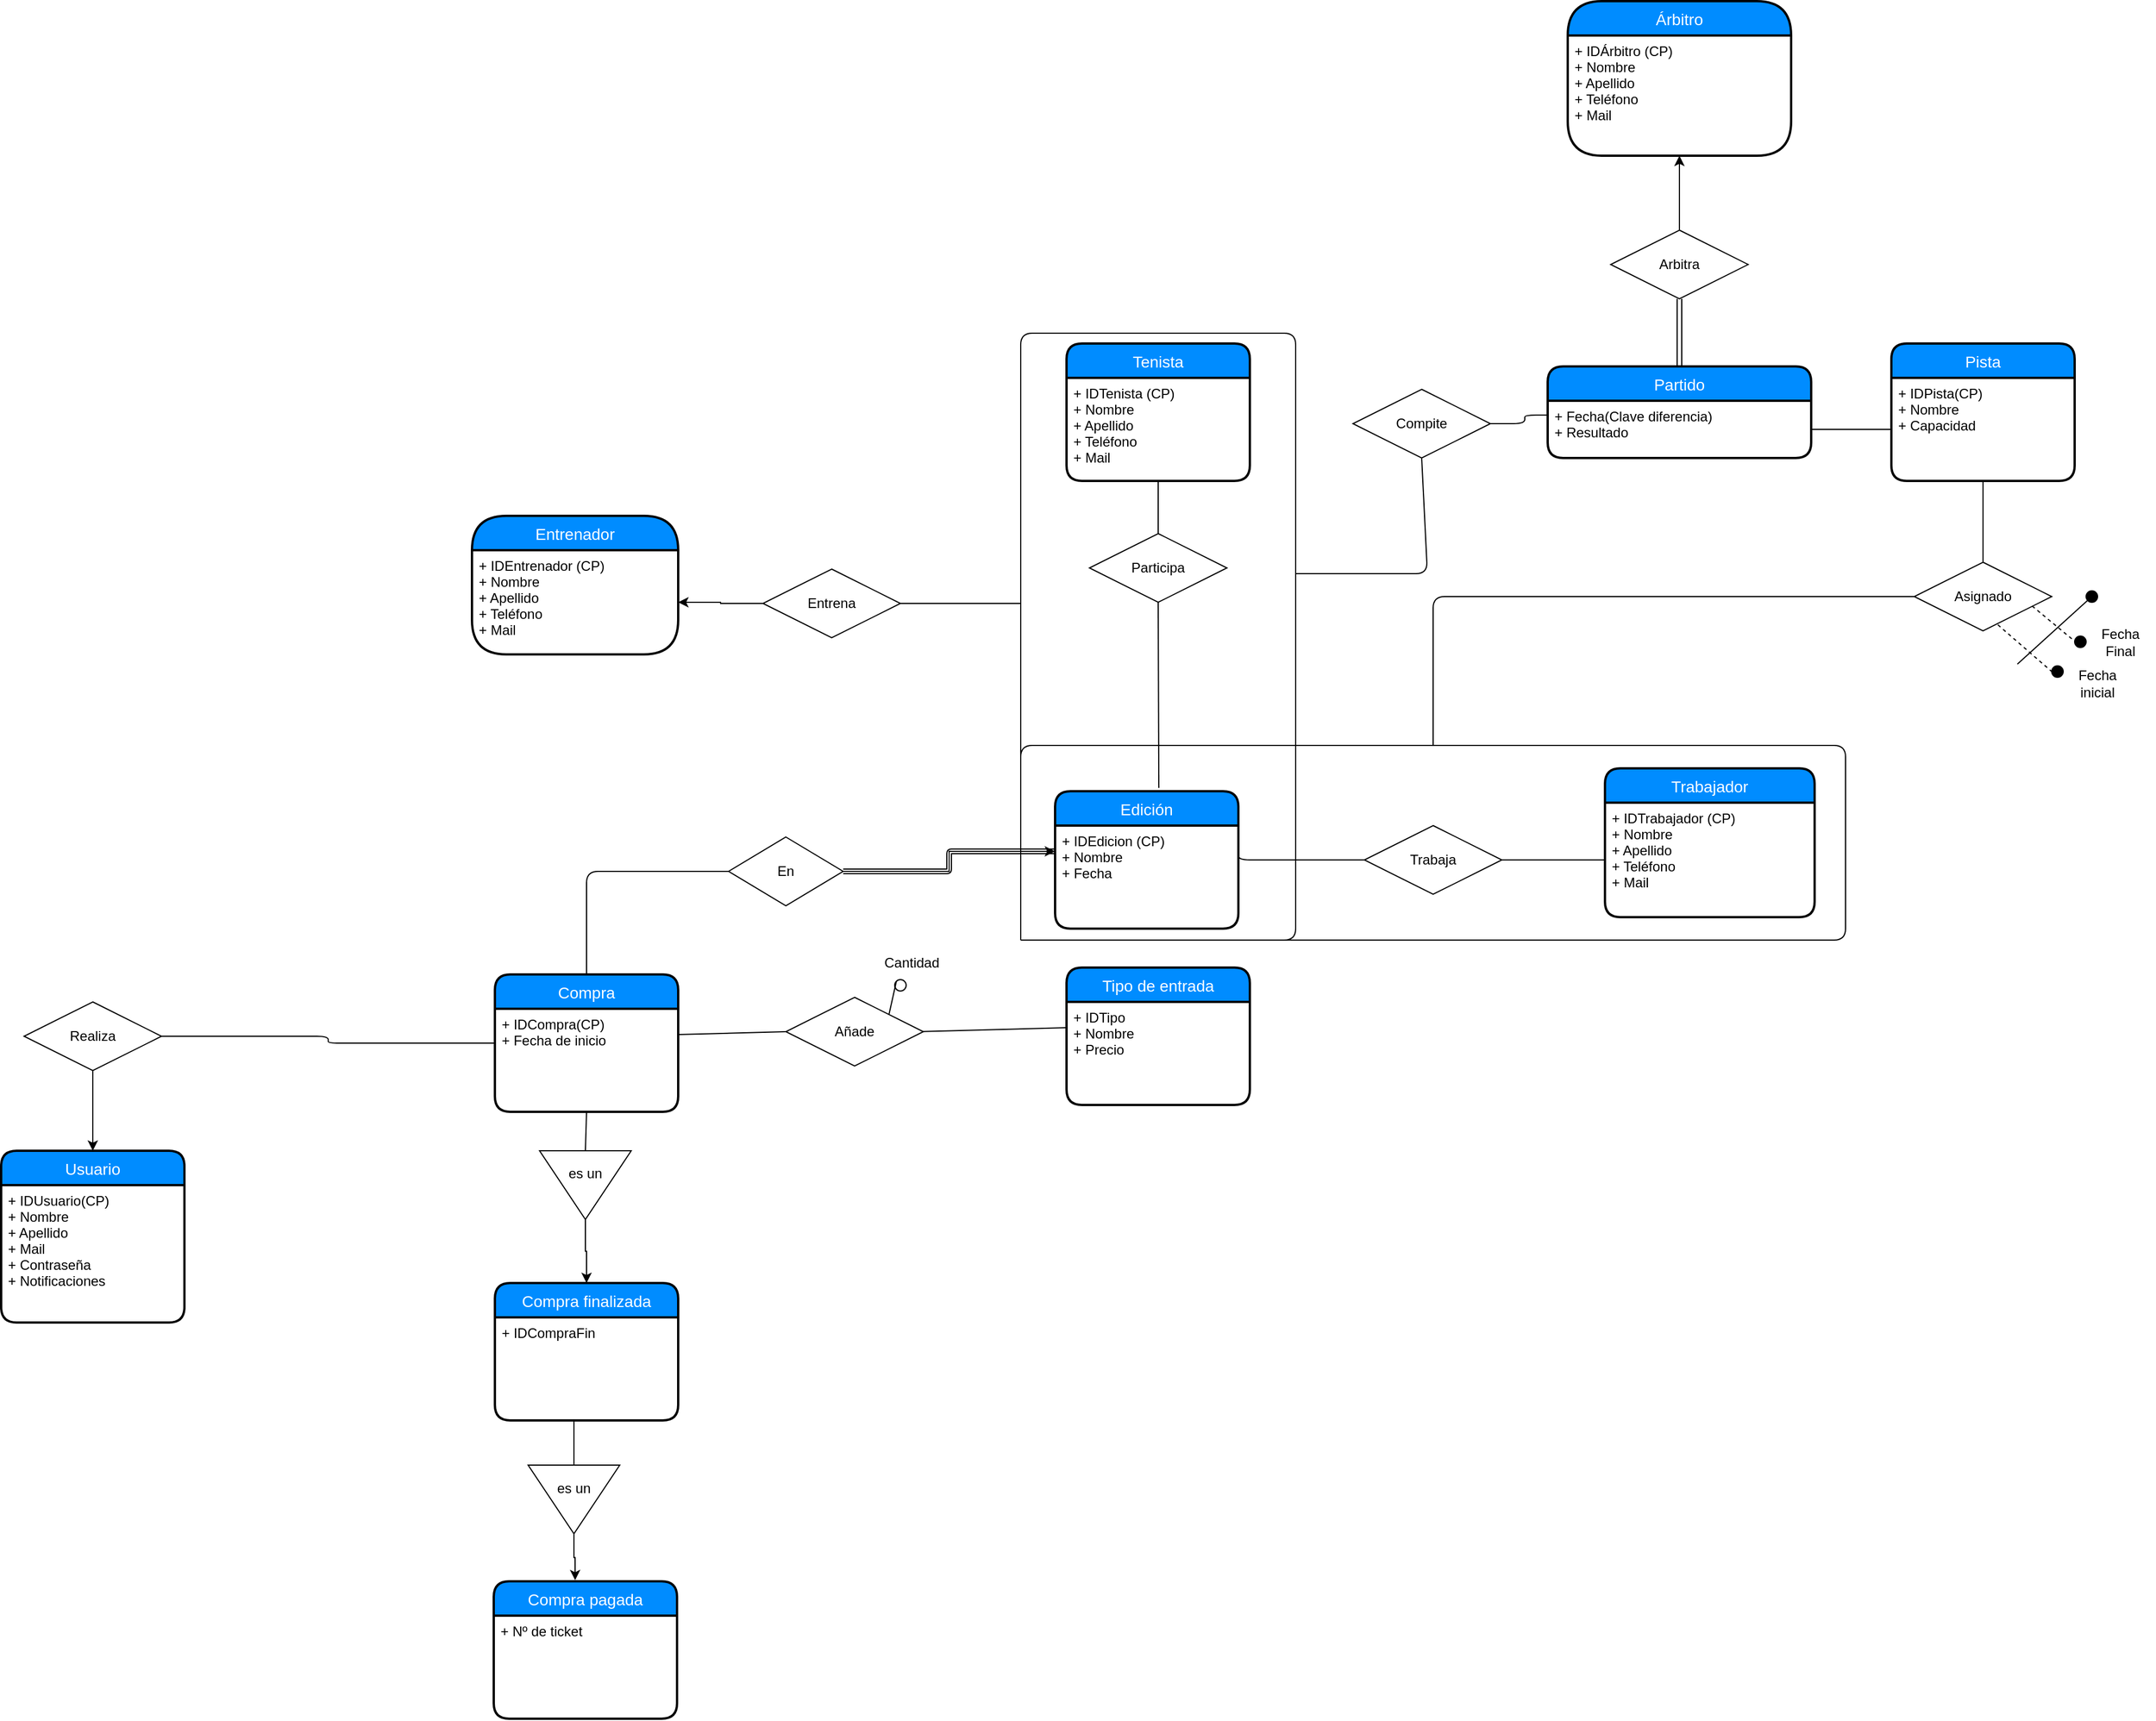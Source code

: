 <mxfile version="12.4.2" type="google" pages="1"><diagram id="DaC4ZoF7QkI9iB1rrZ9z" name="Page-1"><mxGraphModel dx="1995" dy="2306" grid="1" gridSize="10" guides="1" tooltips="1" connect="1" arrows="1" fold="1" page="1" pageScale="1" pageWidth="827" pageHeight="1169" math="0" shadow="0"><root><mxCell id="0"/><mxCell id="1" parent="0"/><mxCell id="t3GDjWijd_VYBnVC6owe-16" value="Entrenador" style="swimlane;childLayout=stackLayout;horizontal=1;startSize=30;horizontalStack=0;fillColor=#008cff;fontColor=#FFFFFF;rounded=1;fontSize=14;fontStyle=0;strokeWidth=2;resizeParent=0;resizeLast=1;shadow=0;dashed=0;align=center;arcSize=50;" parent="1" vertex="1"><mxGeometry x="-239" y="29.5" width="180" height="121" as="geometry"><mxRectangle x="420" y="171" width="70" height="30" as="alternateBounds"/></mxGeometry></mxCell><mxCell id="t3GDjWijd_VYBnVC6owe-17" value="+ IDEntrenador (CP)&#xA;+ Nombre&#xA;+ Apellido&#xA;+ Teléfono&#xA;+ Mail&#xA;" style="align=left;strokeColor=none;fillColor=none;spacingLeft=4;fontSize=12;verticalAlign=top;resizable=0;rotatable=0;part=1;" parent="t3GDjWijd_VYBnVC6owe-16" vertex="1"><mxGeometry y="30" width="180" height="91" as="geometry"/></mxCell><mxCell id="t3GDjWijd_VYBnVC6owe-1" value="Edición" style="swimlane;childLayout=stackLayout;horizontal=1;startSize=30;horizontalStack=0;fillColor=#008cff;fontColor=#FFFFFF;rounded=1;fontSize=14;fontStyle=0;strokeWidth=2;resizeParent=0;resizeLast=1;shadow=0;dashed=0;align=center;" parent="1" vertex="1"><mxGeometry x="270" y="270" width="160" height="120" as="geometry"/></mxCell><mxCell id="t3GDjWijd_VYBnVC6owe-2" value="+ IDEdicion (CP)&#xA;+ Nombre&#xA;+ Fecha &#xA;&#xA;" style="align=left;strokeColor=none;fillColor=none;spacingLeft=4;fontSize=12;verticalAlign=top;resizable=0;rotatable=0;part=1;" parent="t3GDjWijd_VYBnVC6owe-1" vertex="1"><mxGeometry y="30" width="160" height="90" as="geometry"/></mxCell><mxCell id="t3GDjWijd_VYBnVC6owe-28" value="Usuario" style="swimlane;childLayout=stackLayout;horizontal=1;startSize=30;horizontalStack=0;fillColor=#008cff;fontColor=#FFFFFF;rounded=1;fontSize=14;fontStyle=0;strokeWidth=2;resizeParent=0;resizeLast=1;shadow=0;dashed=0;align=center;" parent="1" vertex="1"><mxGeometry x="-650" y="584" width="160" height="150" as="geometry"/></mxCell><mxCell id="t3GDjWijd_VYBnVC6owe-29" value="+ IDUsuario(CP)&#xA;+ Nombre&#xA;+ Apellido&#xA;+ Mail&#xA;+ Contraseña&#xA;+ Notificaciones&#xA;" style="align=left;strokeColor=none;fillColor=none;spacingLeft=4;fontSize=12;verticalAlign=top;resizable=0;rotatable=0;part=1;" parent="t3GDjWijd_VYBnVC6owe-28" vertex="1"><mxGeometry y="30" width="160" height="120" as="geometry"/></mxCell><mxCell id="QKCLqDehHOHUrLQiQhXD-5" value="Participa" style="shape=rhombus;perimeter=rhombusPerimeter;whiteSpace=wrap;html=1;align=center;" parent="1" vertex="1"><mxGeometry x="300" y="45" width="120" height="60" as="geometry"/></mxCell><mxCell id="QKCLqDehHOHUrLQiQhXD-6" value="" style="endArrow=none;html=1;rounded=0;exitX=0.5;exitY=0;exitDx=0;exitDy=0;entryX=0.5;entryY=1;entryDx=0;entryDy=0;" parent="1" source="QKCLqDehHOHUrLQiQhXD-5" target="t3GDjWijd_VYBnVC6owe-4" edge="1"><mxGeometry relative="1" as="geometry"><mxPoint x="-290" y="264" as="sourcePoint"/><mxPoint x="360.0" y="-126" as="targetPoint"/></mxGeometry></mxCell><mxCell id="QKCLqDehHOHUrLQiQhXD-13" value="" style="endArrow=none;html=1;rounded=1;exitX=1;exitY=0.25;exitDx=0;exitDy=0;edgeStyle=orthogonalEdgeStyle;entryX=0;entryY=0.5;entryDx=0;entryDy=0;" parent="1" source="t3GDjWijd_VYBnVC6owe-2" target="QKCLqDehHOHUrLQiQhXD-117" edge="1"><mxGeometry relative="1" as="geometry"><mxPoint x="610" y="460" as="sourcePoint"/><mxPoint x="540" y="323" as="targetPoint"/><Array as="points"><mxPoint x="430" y="330"/></Array></mxGeometry></mxCell><mxCell id="QKCLqDehHOHUrLQiQhXD-24" value="" style="endArrow=none;html=1;" parent="1" edge="1"><mxGeometry width="50" height="50" relative="1" as="geometry"><mxPoint x="240" y="390" as="sourcePoint"/><mxPoint x="240" y="400" as="targetPoint"/><Array as="points"><mxPoint x="240" y="230"/><mxPoint x="960" y="230"/><mxPoint x="960" y="400"/><mxPoint x="600" y="400"/></Array></mxGeometry></mxCell><mxCell id="QKCLqDehHOHUrLQiQhXD-74" style="edgeStyle=orthogonalEdgeStyle;rounded=0;orthogonalLoop=1;jettySize=auto;html=1;entryX=1;entryY=0.5;entryDx=0;entryDy=0;exitX=0;exitY=0.5;exitDx=0;exitDy=0;" parent="1" source="QKCLqDehHOHUrLQiQhXD-30" target="t3GDjWijd_VYBnVC6owe-17" edge="1"><mxGeometry relative="1" as="geometry"/></mxCell><mxCell id="QKCLqDehHOHUrLQiQhXD-30" value="Entrena" style="shape=rhombus;perimeter=rhombusPerimeter;whiteSpace=wrap;html=1;align=center;" parent="1" vertex="1"><mxGeometry x="15" y="76" width="120" height="60" as="geometry"/></mxCell><mxCell id="QKCLqDehHOHUrLQiQhXD-32" value="" style="endArrow=none;html=1;rounded=0;exitX=1;exitY=0.5;exitDx=0;exitDy=0;" parent="1" source="QKCLqDehHOHUrLQiQhXD-30" edge="1"><mxGeometry relative="1" as="geometry"><mxPoint x="435" y="170" as="sourcePoint"/><mxPoint x="240" y="106" as="targetPoint"/><Array as="points"/></mxGeometry></mxCell><mxCell id="QKCLqDehHOHUrLQiQhXD-37" value="Asignado" style="shape=rhombus;perimeter=rhombusPerimeter;whiteSpace=wrap;html=1;align=center;" parent="1" vertex="1"><mxGeometry x="1020" y="70" width="120" height="60" as="geometry"/></mxCell><mxCell id="QKCLqDehHOHUrLQiQhXD-46" value="" style="group" parent="1" vertex="1" connectable="0"><mxGeometry x="1190" y="90" width="40" height="40" as="geometry"/></mxCell><mxCell id="QKCLqDehHOHUrLQiQhXD-50" value="Fecha Final" style="text;html=1;strokeColor=none;fillColor=none;align=center;verticalAlign=middle;whiteSpace=wrap;rounded=0;" parent="1" vertex="1"><mxGeometry x="1180" y="130" width="40" height="20" as="geometry"/></mxCell><mxCell id="QKCLqDehHOHUrLQiQhXD-48" value="" style="ellipse;whiteSpace=wrap;html=1;aspect=fixed;fillColor=#000000;" parent="1" vertex="1"><mxGeometry x="1160" y="134.5" width="10" height="10" as="geometry"/></mxCell><mxCell id="QKCLqDehHOHUrLQiQhXD-47" value="" style="endArrow=none;dashed=1;html=1;exitX=0.857;exitY=0.637;exitDx=0;exitDy=0;exitPerimeter=0;" parent="1" source="QKCLqDehHOHUrLQiQhXD-37" edge="1"><mxGeometry width="50" height="50" relative="1" as="geometry"><mxPoint x="1290" y="120" as="sourcePoint"/><mxPoint x="1160" y="139" as="targetPoint"/></mxGeometry></mxCell><mxCell id="QKCLqDehHOHUrLQiQhXD-54" value="" style="endArrow=none;html=1;" parent="1" edge="1"><mxGeometry width="50" height="50" relative="1" as="geometry"><mxPoint x="1110" y="159" as="sourcePoint"/><mxPoint x="1175" y="100" as="targetPoint"/></mxGeometry></mxCell><mxCell id="QKCLqDehHOHUrLQiQhXD-55" value="" style="ellipse;whiteSpace=wrap;html=1;aspect=fixed;fillColor=#000000;" parent="1" vertex="1"><mxGeometry x="1170" y="95" width="10" height="10" as="geometry"/></mxCell><mxCell id="QKCLqDehHOHUrLQiQhXD-3" value="Árbitro" style="swimlane;childLayout=stackLayout;horizontal=1;startSize=30;horizontalStack=0;fillColor=#008cff;fontColor=#FFFFFF;rounded=1;fontSize=14;fontStyle=0;strokeWidth=2;resizeParent=0;resizeLast=1;shadow=0;dashed=0;align=center;arcSize=50;" parent="1" vertex="1"><mxGeometry x="717.5" y="-420" width="195" height="135" as="geometry"><mxRectangle x="420" y="171" width="70" height="30" as="alternateBounds"/></mxGeometry></mxCell><mxCell id="QKCLqDehHOHUrLQiQhXD-4" value="+ IDÁrbitro (CP)&#xA;+ Nombre&#xA;+ Apellido&#xA;+ Teléfono&#xA;+ Mail&#xA;" style="align=left;strokeColor=none;fillColor=none;spacingLeft=4;fontSize=12;verticalAlign=top;resizable=0;rotatable=0;part=1;" parent="QKCLqDehHOHUrLQiQhXD-3" vertex="1"><mxGeometry y="30" width="195" height="105" as="geometry"/></mxCell><mxCell id="QKCLqDehHOHUrLQiQhXD-9" value="" style="endArrow=none;html=1;rounded=0;exitX=0.566;exitY=-0.024;exitDx=0;exitDy=0;exitPerimeter=0;entryX=0.5;entryY=1;entryDx=0;entryDy=0;" parent="1" source="t3GDjWijd_VYBnVC6owe-1" target="QKCLqDehHOHUrLQiQhXD-5" edge="1"><mxGeometry relative="1" as="geometry"><mxPoint x="240" y="540" as="sourcePoint"/><mxPoint x="360" y="-10" as="targetPoint"/></mxGeometry></mxCell><mxCell id="t3GDjWijd_VYBnVC6owe-3" value="Tenista" style="swimlane;childLayout=stackLayout;horizontal=1;startSize=30;horizontalStack=0;fillColor=#008cff;fontColor=#FFFFFF;rounded=1;fontSize=14;fontStyle=0;strokeWidth=2;resizeParent=0;resizeLast=1;shadow=0;dashed=0;align=center;" parent="1" vertex="1"><mxGeometry x="280" y="-121" width="160" height="120" as="geometry"><mxRectangle x="420" y="171" width="70" height="30" as="alternateBounds"/></mxGeometry></mxCell><mxCell id="t3GDjWijd_VYBnVC6owe-4" value="+ IDTenista (CP)&#xA;+ Nombre&#xA;+ Apellido&#xA;+ Teléfono&#xA;+ Mail&#xA;" style="align=left;strokeColor=none;fillColor=none;spacingLeft=4;fontSize=12;verticalAlign=top;resizable=0;rotatable=0;part=1;" parent="t3GDjWijd_VYBnVC6owe-3" vertex="1"><mxGeometry y="30" width="160" height="90" as="geometry"/></mxCell><mxCell id="QKCLqDehHOHUrLQiQhXD-21" value="" style="endArrow=none;html=1;" parent="t3GDjWijd_VYBnVC6owe-3" edge="1"><mxGeometry width="50" height="50" relative="1" as="geometry"><mxPoint x="-40" y="521" as="sourcePoint"/><mxPoint x="-40" y="521" as="targetPoint"/><Array as="points"><mxPoint x="-40" y="-9"/><mxPoint x="200" y="-9"/><mxPoint x="200" y="521"/></Array></mxGeometry></mxCell><mxCell id="t3GDjWijd_VYBnVC6owe-13" value="Pista" style="swimlane;childLayout=stackLayout;horizontal=1;startSize=30;horizontalStack=0;fillColor=#008cff;fontColor=#FFFFFF;rounded=1;fontSize=14;fontStyle=0;strokeWidth=2;resizeParent=0;resizeLast=1;shadow=0;dashed=0;align=center;" parent="1" vertex="1"><mxGeometry x="1000" y="-121" width="160" height="120" as="geometry"/></mxCell><mxCell id="t3GDjWijd_VYBnVC6owe-14" value="+ IDPista(CP)&#xA;+ Nombre&#xA;+ Capacidad&#xA;" style="align=left;strokeColor=none;fillColor=none;spacingLeft=4;fontSize=12;verticalAlign=top;resizable=0;rotatable=0;part=1;" parent="t3GDjWijd_VYBnVC6owe-13" vertex="1"><mxGeometry y="30" width="160" height="90" as="geometry"/></mxCell><mxCell id="QKCLqDehHOHUrLQiQhXD-59" value="Compite" style="shape=rhombus;perimeter=rhombusPerimeter;whiteSpace=wrap;html=1;align=center;" parent="1" vertex="1"><mxGeometry x="530" y="-81" width="120" height="60" as="geometry"/></mxCell><mxCell id="t3GDjWijd_VYBnVC6owe-10" value="Partido" style="swimlane;childLayout=stackLayout;horizontal=1;startSize=30;horizontalStack=0;fillColor=#008cff;fontColor=#FFFFFF;rounded=1;fontSize=14;fontStyle=0;strokeWidth=2;resizeParent=0;resizeLast=1;shadow=0;dashed=0;align=center;" parent="1" vertex="1"><mxGeometry x="700" y="-101" width="230" height="80" as="geometry"/></mxCell><mxCell id="t3GDjWijd_VYBnVC6owe-11" value="+ Fecha(Clave diferencia)&#xA;+ Resultado&#xA;" style="align=left;strokeColor=none;fillColor=none;spacingLeft=4;fontSize=12;verticalAlign=top;resizable=0;rotatable=0;part=1;" parent="t3GDjWijd_VYBnVC6owe-10" vertex="1"><mxGeometry y="30" width="230" height="50" as="geometry"/></mxCell><mxCell id="QKCLqDehHOHUrLQiQhXD-62" value="" style="endArrow=none;html=1;entryX=0;entryY=0.5;entryDx=0;entryDy=0;edgeStyle=orthogonalEdgeStyle;" parent="1" target="QKCLqDehHOHUrLQiQhXD-37" edge="1"><mxGeometry width="50" height="50" relative="1" as="geometry"><mxPoint x="600" y="230" as="sourcePoint"/><mxPoint x="1390" y="-275" as="targetPoint"/><Array as="points"><mxPoint x="600" y="100"/></Array></mxGeometry></mxCell><mxCell id="QKCLqDehHOHUrLQiQhXD-66" value="Fecha inicial" style="text;html=1;strokeColor=none;fillColor=none;align=center;verticalAlign=middle;whiteSpace=wrap;rounded=0;" parent="1" vertex="1"><mxGeometry x="1160" y="165.5" width="40" height="20" as="geometry"/></mxCell><mxCell id="QKCLqDehHOHUrLQiQhXD-67" value="" style="ellipse;whiteSpace=wrap;html=1;aspect=fixed;fillColor=#000000;" parent="1" vertex="1"><mxGeometry x="1140" y="160.5" width="10" height="10" as="geometry"/></mxCell><mxCell id="QKCLqDehHOHUrLQiQhXD-68" value="" style="endArrow=none;dashed=1;html=1;exitX=0.608;exitY=0.911;exitDx=0;exitDy=0;exitPerimeter=0;entryX=0;entryY=0.5;entryDx=0;entryDy=0;" parent="1" source="QKCLqDehHOHUrLQiQhXD-37" target="QKCLqDehHOHUrLQiQhXD-67" edge="1"><mxGeometry width="50" height="50" relative="1" as="geometry"><mxPoint x="1089.84" y="129.22" as="sourcePoint"/><mxPoint x="1127" y="160" as="targetPoint"/></mxGeometry></mxCell><mxCell id="QKCLqDehHOHUrLQiQhXD-70" value="" style="endArrow=none;html=1;entryX=0;entryY=0.5;entryDx=0;entryDy=0;" parent="1" source="t3GDjWijd_VYBnVC6owe-11" target="t3GDjWijd_VYBnVC6owe-14" edge="1"><mxGeometry width="50" height="50" relative="1" as="geometry"><mxPoint x="870" y="80" as="sourcePoint"/><mxPoint x="920" y="30" as="targetPoint"/></mxGeometry></mxCell><mxCell id="QKCLqDehHOHUrLQiQhXD-71" value="" style="endArrow=none;html=1;entryX=0.5;entryY=1;entryDx=0;entryDy=0;" parent="1" target="QKCLqDehHOHUrLQiQhXD-59" edge="1"><mxGeometry width="50" height="50" relative="1" as="geometry"><mxPoint x="480" y="80" as="sourcePoint"/><mxPoint x="580" y="30" as="targetPoint"/><Array as="points"><mxPoint x="595" y="80"/></Array></mxGeometry></mxCell><mxCell id="QKCLqDehHOHUrLQiQhXD-73" value="" style="endArrow=none;html=1;exitX=1;exitY=0.5;exitDx=0;exitDy=0;entryX=0;entryY=0.25;entryDx=0;entryDy=0;edgeStyle=orthogonalEdgeStyle;" parent="1" source="QKCLqDehHOHUrLQiQhXD-59" target="t3GDjWijd_VYBnVC6owe-11" edge="1"><mxGeometry width="50" height="50" relative="1" as="geometry"><mxPoint x="650" y="70" as="sourcePoint"/><mxPoint x="700" y="20" as="targetPoint"/><Array as="points"><mxPoint x="680" y="-51"/><mxPoint x="680" y="-58"/></Array></mxGeometry></mxCell><mxCell id="QKCLqDehHOHUrLQiQhXD-126" style="edgeStyle=orthogonalEdgeStyle;rounded=0;orthogonalLoop=1;jettySize=auto;html=1;entryX=0.5;entryY=1;entryDx=0;entryDy=0;" parent="1" source="QKCLqDehHOHUrLQiQhXD-75" target="QKCLqDehHOHUrLQiQhXD-4" edge="1"><mxGeometry relative="1" as="geometry"><mxPoint x="600" y="-190" as="targetPoint"/></mxGeometry></mxCell><mxCell id="QKCLqDehHOHUrLQiQhXD-75" value="Arbitra" style="shape=rhombus;perimeter=rhombusPerimeter;whiteSpace=wrap;html=1;align=center;" parent="1" vertex="1"><mxGeometry x="755" y="-220" width="120" height="60" as="geometry"/></mxCell><mxCell id="QKCLqDehHOHUrLQiQhXD-83" value="" style="shape=link;html=1;entryX=0.5;entryY=1;entryDx=0;entryDy=0;exitX=0.5;exitY=0;exitDx=0;exitDy=0;" parent="1" source="t3GDjWijd_VYBnVC6owe-10" target="QKCLqDehHOHUrLQiQhXD-75" edge="1"><mxGeometry width="50" height="50" relative="1" as="geometry"><mxPoint x="740" y="-100" as="sourcePoint"/><mxPoint x="790" y="-150" as="targetPoint"/></mxGeometry></mxCell><mxCell id="t3GDjWijd_VYBnVC6owe-37" value="Compra" style="swimlane;childLayout=stackLayout;horizontal=1;startSize=30;horizontalStack=0;fillColor=#008cff;fontColor=#FFFFFF;rounded=1;fontSize=14;fontStyle=0;strokeWidth=2;resizeParent=0;resizeLast=1;shadow=0;dashed=0;align=center;" parent="1" vertex="1"><mxGeometry x="-219" y="430" width="160" height="120" as="geometry"/></mxCell><mxCell id="t3GDjWijd_VYBnVC6owe-38" value="+ IDCompra(CP)&#xA;+ Fecha de inicio&#xA;&#xA;&#xA;" style="align=left;strokeColor=none;fillColor=none;spacingLeft=4;fontSize=12;verticalAlign=top;resizable=0;rotatable=0;part=1;" parent="t3GDjWijd_VYBnVC6owe-37" vertex="1"><mxGeometry y="30" width="160" height="90" as="geometry"/></mxCell><mxCell id="QKCLqDehHOHUrLQiQhXD-90" style="edgeStyle=orthogonalEdgeStyle;rounded=0;orthogonalLoop=1;jettySize=auto;html=1;entryX=0.5;entryY=0;entryDx=0;entryDy=0;" parent="1" source="QKCLqDehHOHUrLQiQhXD-88" target="t3GDjWijd_VYBnVC6owe-28" edge="1"><mxGeometry relative="1" as="geometry"/></mxCell><mxCell id="QKCLqDehHOHUrLQiQhXD-88" value="Realiza" style="shape=rhombus;perimeter=rhombusPerimeter;whiteSpace=wrap;html=1;align=center;fillColor=#FFFFFF;" parent="1" vertex="1"><mxGeometry x="-630" y="454" width="120" height="60" as="geometry"/></mxCell><mxCell id="QKCLqDehHOHUrLQiQhXD-105" value="" style="endArrow=none;html=1;entryX=0;entryY=0.25;entryDx=0;entryDy=0;" parent="1" target="QKCLqDehHOHUrLQiQhXD-100" edge="1"><mxGeometry width="50" height="50" relative="1" as="geometry"><mxPoint x="150" y="480" as="sourcePoint"/><mxPoint x="240" y="480" as="targetPoint"/></mxGeometry></mxCell><mxCell id="QKCLqDehHOHUrLQiQhXD-106" value="Añade" style="shape=rhombus;perimeter=rhombusPerimeter;whiteSpace=wrap;html=1;align=center;" parent="1" vertex="1"><mxGeometry x="35" y="450" width="120" height="60" as="geometry"/></mxCell><mxCell id="QKCLqDehHOHUrLQiQhXD-111" value="Cantidad" style="text;html=1;strokeColor=none;fillColor=none;align=center;verticalAlign=middle;whiteSpace=wrap;rounded=0;direction=south;" parent="1" vertex="1"><mxGeometry x="135" y="399.5" width="20" height="40" as="geometry"/></mxCell><mxCell id="QKCLqDehHOHUrLQiQhXD-112" value="" style="ellipse;whiteSpace=wrap;html=1;aspect=fixed;fillColor=#FFFFFF;" parent="1" vertex="1"><mxGeometry x="130" y="434.5" width="10" height="10" as="geometry"/></mxCell><mxCell id="QKCLqDehHOHUrLQiQhXD-113" value="" style="endArrow=none;html=1;entryX=0;entryY=0;entryDx=0;entryDy=0;exitX=1;exitY=0;exitDx=0;exitDy=0;" parent="1" source="QKCLqDehHOHUrLQiQhXD-106" target="QKCLqDehHOHUrLQiQhXD-112" edge="1"><mxGeometry width="50" height="50" relative="1" as="geometry"><mxPoint x="105" y="385" as="sourcePoint"/><mxPoint x="-125" y="410" as="targetPoint"/></mxGeometry></mxCell><mxCell id="QKCLqDehHOHUrLQiQhXD-115" value="Trabajador" style="swimlane;childLayout=stackLayout;horizontal=1;startSize=30;horizontalStack=0;fillColor=#008cff;fontColor=#FFFFFF;rounded=1;fontSize=14;fontStyle=0;strokeWidth=2;resizeParent=0;resizeLast=1;shadow=0;dashed=0;align=center;" parent="1" vertex="1"><mxGeometry x="750" y="250" width="183" height="130" as="geometry"><mxRectangle x="540" y="340" width="70" height="30" as="alternateBounds"/></mxGeometry></mxCell><mxCell id="QKCLqDehHOHUrLQiQhXD-116" value="+ IDTrabajador (CP)&#xA;+ Nombre&#xA;+ Apellido&#xA;+ Teléfono&#xA;+ Mail&#xA;" style="align=left;strokeColor=none;fillColor=none;spacingLeft=4;fontSize=12;verticalAlign=top;resizable=0;rotatable=0;part=1;" parent="QKCLqDehHOHUrLQiQhXD-115" vertex="1"><mxGeometry y="30" width="183" height="100" as="geometry"/></mxCell><mxCell id="QKCLqDehHOHUrLQiQhXD-117" value="Trabaja" style="shape=rhombus;perimeter=rhombusPerimeter;whiteSpace=wrap;html=1;align=center;" parent="1" vertex="1"><mxGeometry x="540" y="300" width="120" height="60" as="geometry"/></mxCell><mxCell id="QKCLqDehHOHUrLQiQhXD-118" value="" style="endArrow=none;html=1;rounded=0;exitX=1;exitY=0.5;exitDx=0;exitDy=0;entryX=0;entryY=0.5;entryDx=0;entryDy=0;" parent="1" source="QKCLqDehHOHUrLQiQhXD-117" target="QKCLqDehHOHUrLQiQhXD-116" edge="1"><mxGeometry relative="1" as="geometry"><mxPoint x="-40" y="650" as="sourcePoint"/><mxPoint x="730" y="320" as="targetPoint"/></mxGeometry></mxCell><mxCell id="5SPYhdjEzPVZf77wMPkf-8" style="edgeStyle=orthogonalEdgeStyle;rounded=0;orthogonalLoop=1;jettySize=auto;html=1;entryX=0.5;entryY=0;entryDx=0;entryDy=0;" parent="1" source="5SPYhdjEzPVZf77wMPkf-1" target="5SPYhdjEzPVZf77wMPkf-6" edge="1"><mxGeometry relative="1" as="geometry"/></mxCell><mxCell id="5SPYhdjEzPVZf77wMPkf-1" value="" style="triangle;whiteSpace=wrap;html=1;rotation=90;" parent="1" vertex="1"><mxGeometry x="-170" y="574" width="60" height="80" as="geometry"/></mxCell><mxCell id="5SPYhdjEzPVZf77wMPkf-2" value="es un" style="text;html=1;strokeColor=none;fillColor=none;align=center;verticalAlign=middle;whiteSpace=wrap;rounded=0;" parent="1" vertex="1"><mxGeometry x="-160" y="594" width="40" height="20" as="geometry"/></mxCell><mxCell id="5SPYhdjEzPVZf77wMPkf-5" value="" style="endArrow=none;html=1;entryX=0.5;entryY=1;entryDx=0;entryDy=0;exitX=0;exitY=0.5;exitDx=0;exitDy=0;" parent="1" source="5SPYhdjEzPVZf77wMPkf-1" target="t3GDjWijd_VYBnVC6owe-38" edge="1"><mxGeometry width="50" height="50" relative="1" as="geometry"><mxPoint x="-150" y="579.5" as="sourcePoint"/><mxPoint x="-270" y="529.5" as="targetPoint"/></mxGeometry></mxCell><mxCell id="5SPYhdjEzPVZf77wMPkf-6" value="Compra finalizada" style="swimlane;childLayout=stackLayout;horizontal=1;startSize=30;horizontalStack=0;fillColor=#008cff;fontColor=#FFFFFF;rounded=1;fontSize=14;fontStyle=0;strokeWidth=2;resizeParent=0;resizeLast=1;shadow=0;dashed=0;align=center;" parent="1" vertex="1"><mxGeometry x="-219" y="699.5" width="160" height="120" as="geometry"/></mxCell><mxCell id="5SPYhdjEzPVZf77wMPkf-7" value="+ IDCompraFin" style="align=left;strokeColor=none;fillColor=none;spacingLeft=4;fontSize=12;verticalAlign=top;resizable=0;rotatable=0;part=1;" parent="5SPYhdjEzPVZf77wMPkf-6" vertex="1"><mxGeometry y="30" width="160" height="90" as="geometry"/></mxCell><mxCell id="5SPYhdjEzPVZf77wMPkf-15" value="Compra pagada" style="swimlane;childLayout=stackLayout;horizontal=1;startSize=30;horizontalStack=0;fillColor=#008cff;fontColor=#FFFFFF;rounded=1;fontSize=14;fontStyle=0;strokeWidth=2;resizeParent=0;resizeLast=1;shadow=0;dashed=0;align=center;" parent="1" vertex="1"><mxGeometry x="-220" y="960" width="160" height="120" as="geometry"/></mxCell><mxCell id="5SPYhdjEzPVZf77wMPkf-16" value="+ Nº de ticket" style="align=left;strokeColor=none;fillColor=none;spacingLeft=4;fontSize=12;verticalAlign=top;resizable=0;rotatable=0;part=1;" parent="5SPYhdjEzPVZf77wMPkf-15" vertex="1"><mxGeometry y="30" width="160" height="90" as="geometry"/></mxCell><mxCell id="5SPYhdjEzPVZf77wMPkf-18" style="edgeStyle=orthogonalEdgeStyle;rounded=0;orthogonalLoop=1;jettySize=auto;html=1;entryX=0.444;entryY=-0.008;entryDx=0;entryDy=0;entryPerimeter=0;" parent="1" source="5SPYhdjEzPVZf77wMPkf-19" target="5SPYhdjEzPVZf77wMPkf-15" edge="1"><mxGeometry relative="1" as="geometry"><mxPoint x="-149" y="949.5" as="targetPoint"/></mxGeometry></mxCell><mxCell id="5SPYhdjEzPVZf77wMPkf-19" value="" style="triangle;whiteSpace=wrap;html=1;rotation=90;" parent="1" vertex="1"><mxGeometry x="-180" y="848.5" width="60" height="80" as="geometry"/></mxCell><mxCell id="5SPYhdjEzPVZf77wMPkf-20" value="es un" style="text;html=1;strokeColor=none;fillColor=none;align=center;verticalAlign=middle;whiteSpace=wrap;rounded=0;" parent="1" vertex="1"><mxGeometry x="-170" y="868.5" width="40" height="20" as="geometry"/></mxCell><mxCell id="5SPYhdjEzPVZf77wMPkf-21" value="" style="endArrow=none;html=1;exitX=0;exitY=0.5;exitDx=0;exitDy=0;" parent="1" source="5SPYhdjEzPVZf77wMPkf-19" edge="1"><mxGeometry width="50" height="50" relative="1" as="geometry"><mxPoint x="-160" y="854" as="sourcePoint"/><mxPoint x="-150" y="819.5" as="targetPoint"/></mxGeometry></mxCell><mxCell id="5SPYhdjEzPVZf77wMPkf-22" value="" style="endArrow=none;html=1;exitX=1;exitY=0.5;exitDx=0;exitDy=0;entryX=0;entryY=0.5;entryDx=0;entryDy=0;edgeStyle=orthogonalEdgeStyle;" parent="1" source="QKCLqDehHOHUrLQiQhXD-88" target="t3GDjWijd_VYBnVC6owe-37" edge="1"><mxGeometry width="50" height="50" relative="1" as="geometry"><mxPoint x="-380" y="520" as="sourcePoint"/><mxPoint x="-330" y="470" as="targetPoint"/></mxGeometry></mxCell><mxCell id="5SPYhdjEzPVZf77wMPkf-23" value="" style="endArrow=none;html=1;entryX=0;entryY=0.5;entryDx=0;entryDy=0;exitX=1;exitY=0.25;exitDx=0;exitDy=0;" parent="1" source="t3GDjWijd_VYBnVC6owe-38" target="QKCLqDehHOHUrLQiQhXD-106" edge="1"><mxGeometry width="50" height="50" relative="1" as="geometry"><mxPoint x="10" y="570" as="sourcePoint"/><mxPoint x="60" y="520" as="targetPoint"/></mxGeometry></mxCell><mxCell id="2WM4hRSNTTFKxbsKuTwg-2" value="En" style="rhombus;whiteSpace=wrap;html=1;" parent="1" vertex="1"><mxGeometry x="-15" y="310" width="100" height="60" as="geometry"/></mxCell><mxCell id="QKCLqDehHOHUrLQiQhXD-99" value="Tipo de entrada" style="swimlane;childLayout=stackLayout;horizontal=1;startSize=30;horizontalStack=0;fillColor=#008cff;fontColor=#FFFFFF;rounded=1;fontSize=14;fontStyle=0;strokeWidth=2;resizeParent=0;resizeLast=1;shadow=0;dashed=0;align=center;" parent="1" vertex="1"><mxGeometry x="280" y="424" width="160" height="120" as="geometry"/></mxCell><mxCell id="QKCLqDehHOHUrLQiQhXD-100" value="+ IDTipo&#xA;+ Nombre&#xA;+ Precio&#xA;" style="align=left;strokeColor=none;fillColor=none;spacingLeft=4;fontSize=12;verticalAlign=top;resizable=0;rotatable=0;part=1;" parent="QKCLqDehHOHUrLQiQhXD-99" vertex="1"><mxGeometry y="30" width="160" height="90" as="geometry"/></mxCell><mxCell id="2WM4hRSNTTFKxbsKuTwg-3" value="" style="endArrow=classic;html=1;exitX=1;exitY=0.5;exitDx=0;exitDy=0;entryX=0;entryY=0.25;entryDx=0;entryDy=0;edgeStyle=orthogonalEdgeStyle;rounded=0;" parent="1" source="2WM4hRSNTTFKxbsKuTwg-2" target="t3GDjWijd_VYBnVC6owe-2" edge="1"><mxGeometry width="50" height="50" relative="1" as="geometry"><mxPoint x="160" y="300" as="sourcePoint"/><mxPoint x="210" y="250" as="targetPoint"/></mxGeometry></mxCell><mxCell id="2WM4hRSNTTFKxbsKuTwg-4" value="" style="endArrow=none;html=1;exitX=0.5;exitY=0;exitDx=0;exitDy=0;entryX=0;entryY=0.5;entryDx=0;entryDy=0;" parent="1" source="t3GDjWijd_VYBnVC6owe-37" target="2WM4hRSNTTFKxbsKuTwg-2" edge="1"><mxGeometry width="50" height="50" relative="1" as="geometry"><mxPoint x="-170" y="370" as="sourcePoint"/><mxPoint x="-120" y="320" as="targetPoint"/><Array as="points"><mxPoint x="-139" y="340"/></Array></mxGeometry></mxCell><mxCell id="2WM4hRSNTTFKxbsKuTwg-8" value="" style="shape=link;html=1;exitX=1;exitY=0.5;exitDx=0;exitDy=0;entryX=0;entryY=0.25;entryDx=0;entryDy=0;edgeStyle=orthogonalEdgeStyle;" parent="1" source="2WM4hRSNTTFKxbsKuTwg-2" target="t3GDjWijd_VYBnVC6owe-2" edge="1"><mxGeometry width="50" height="50" relative="1" as="geometry"><mxPoint x="150" y="310" as="sourcePoint"/><mxPoint x="200" y="260" as="targetPoint"/></mxGeometry></mxCell><mxCell id="Gs_ORwZLlcZXXUadmTf6-2" value="" style="endArrow=none;html=1;entryX=0.5;entryY=1;entryDx=0;entryDy=0;exitX=0.5;exitY=0;exitDx=0;exitDy=0;" edge="1" parent="1" source="QKCLqDehHOHUrLQiQhXD-37" target="t3GDjWijd_VYBnVC6owe-14"><mxGeometry width="50" height="50" relative="1" as="geometry"><mxPoint x="910" y="70" as="sourcePoint"/><mxPoint x="960" y="20" as="targetPoint"/><Array as="points"/></mxGeometry></mxCell></root></mxGraphModel></diagram></mxfile>